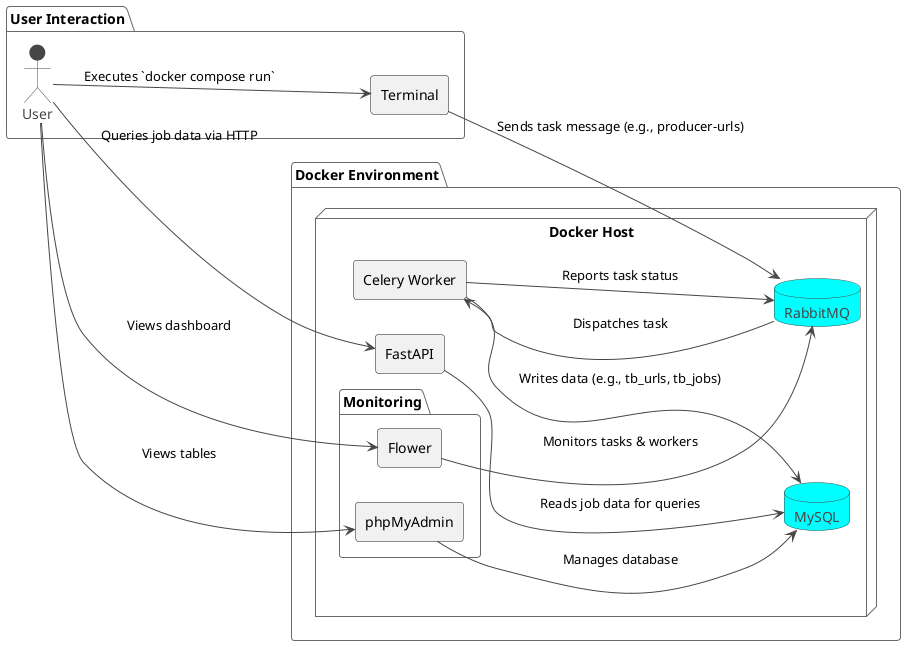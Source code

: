 @startuml 104_crawler_architecture
!theme vibrant

left to right direction

package "User Interaction" {
  actor User
  rectangle "Terminal" as CLI
}

package "Docker Environment" {
  node "Docker Host" {
    database "RabbitMQ" as Broker
    database "MySQL" as DB

    rectangle "Celery Worker" as Worker
    rectangle "FastAPI" as API

    package "Monitoring" {
      rectangle "Flower"
      rectangle "phpMyAdmin"
    }
  }
}

User --> CLI : Executes `docker compose run`

CLI --> Broker : Sends task message (e.g., producer-urls)
Broker --> Worker : Dispatches task
Worker -> DB : Writes data (e.g., tb_urls, tb_jobs)
Worker --> Broker : Reports task status

API --> DB : Reads job data for queries
User --> API : Queries job data via HTTP

Flower --> Broker : Monitors tasks & workers
User --> Flower : Views dashboard

phpMyAdmin --> DB : Manages database
User --> phpMyAdmin : Views tables

@enduml

